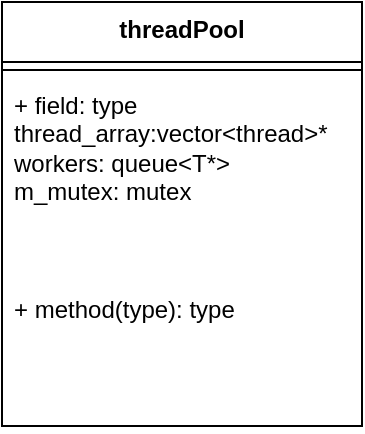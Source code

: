 <mxfile version="22.0.8" type="github">
  <diagram name="第 1 页" id="BEt9wAvezw7SiNTLnkMm">
    <mxGraphModel dx="1290" dy="570" grid="1" gridSize="10" guides="1" tooltips="1" connect="1" arrows="1" fold="1" page="1" pageScale="1" pageWidth="827" pageHeight="1169" math="0" shadow="0">
      <root>
        <mxCell id="0" />
        <mxCell id="1" parent="0" />
        <mxCell id="Hpm4Z9w8qwk9Q-eu_37M-6" value="threadPool" style="swimlane;fontStyle=1;align=center;verticalAlign=top;childLayout=stackLayout;horizontal=1;startSize=30;horizontalStack=0;resizeParent=1;resizeParentMax=0;resizeLast=0;collapsible=1;marginBottom=0;whiteSpace=wrap;html=1;" vertex="1" parent="1">
          <mxGeometry x="60" y="60" width="180" height="212" as="geometry" />
        </mxCell>
        <mxCell id="Hpm4Z9w8qwk9Q-eu_37M-8" value="" style="line;strokeWidth=1;fillColor=none;align=left;verticalAlign=middle;spacingTop=-1;spacingLeft=3;spacingRight=3;rotatable=0;labelPosition=right;points=[];portConstraint=eastwest;strokeColor=inherit;" vertex="1" parent="Hpm4Z9w8qwk9Q-eu_37M-6">
          <mxGeometry y="30" width="180" height="8" as="geometry" />
        </mxCell>
        <mxCell id="Hpm4Z9w8qwk9Q-eu_37M-7" value="+ field: type&lt;br&gt;thread_array:vector&amp;lt;thread&amp;gt;*&lt;br&gt;workers: queue&amp;lt;T*&amp;gt;&lt;br&gt;m_mutex: mutex&lt;br&gt;" style="text;strokeColor=none;fillColor=none;align=left;verticalAlign=top;spacingLeft=4;spacingRight=4;overflow=hidden;rotatable=0;points=[[0,0.5],[1,0.5]];portConstraint=eastwest;whiteSpace=wrap;html=1;" vertex="1" parent="Hpm4Z9w8qwk9Q-eu_37M-6">
          <mxGeometry y="38" width="180" height="102" as="geometry" />
        </mxCell>
        <mxCell id="Hpm4Z9w8qwk9Q-eu_37M-9" value="+ method(type): type" style="text;strokeColor=none;fillColor=none;align=left;verticalAlign=top;spacingLeft=4;spacingRight=4;overflow=hidden;rotatable=0;points=[[0,0.5],[1,0.5]];portConstraint=eastwest;whiteSpace=wrap;html=1;" vertex="1" parent="Hpm4Z9w8qwk9Q-eu_37M-6">
          <mxGeometry y="140" width="180" height="72" as="geometry" />
        </mxCell>
      </root>
    </mxGraphModel>
  </diagram>
</mxfile>
